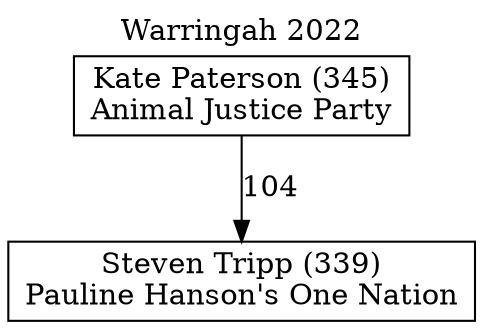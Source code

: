 // House preference flow
digraph "Steven Tripp (339)_Warringah_2022" {
	graph [label="Warringah 2022" labelloc=t mclimit=10]
	node [shape=box]
	"Steven Tripp (339)" [label="Steven Tripp (339)
Pauline Hanson's One Nation"]
	"Kate Paterson (345)" [label="Kate Paterson (345)
Animal Justice Party"]
	"Kate Paterson (345)" -> "Steven Tripp (339)" [label=104]
}

